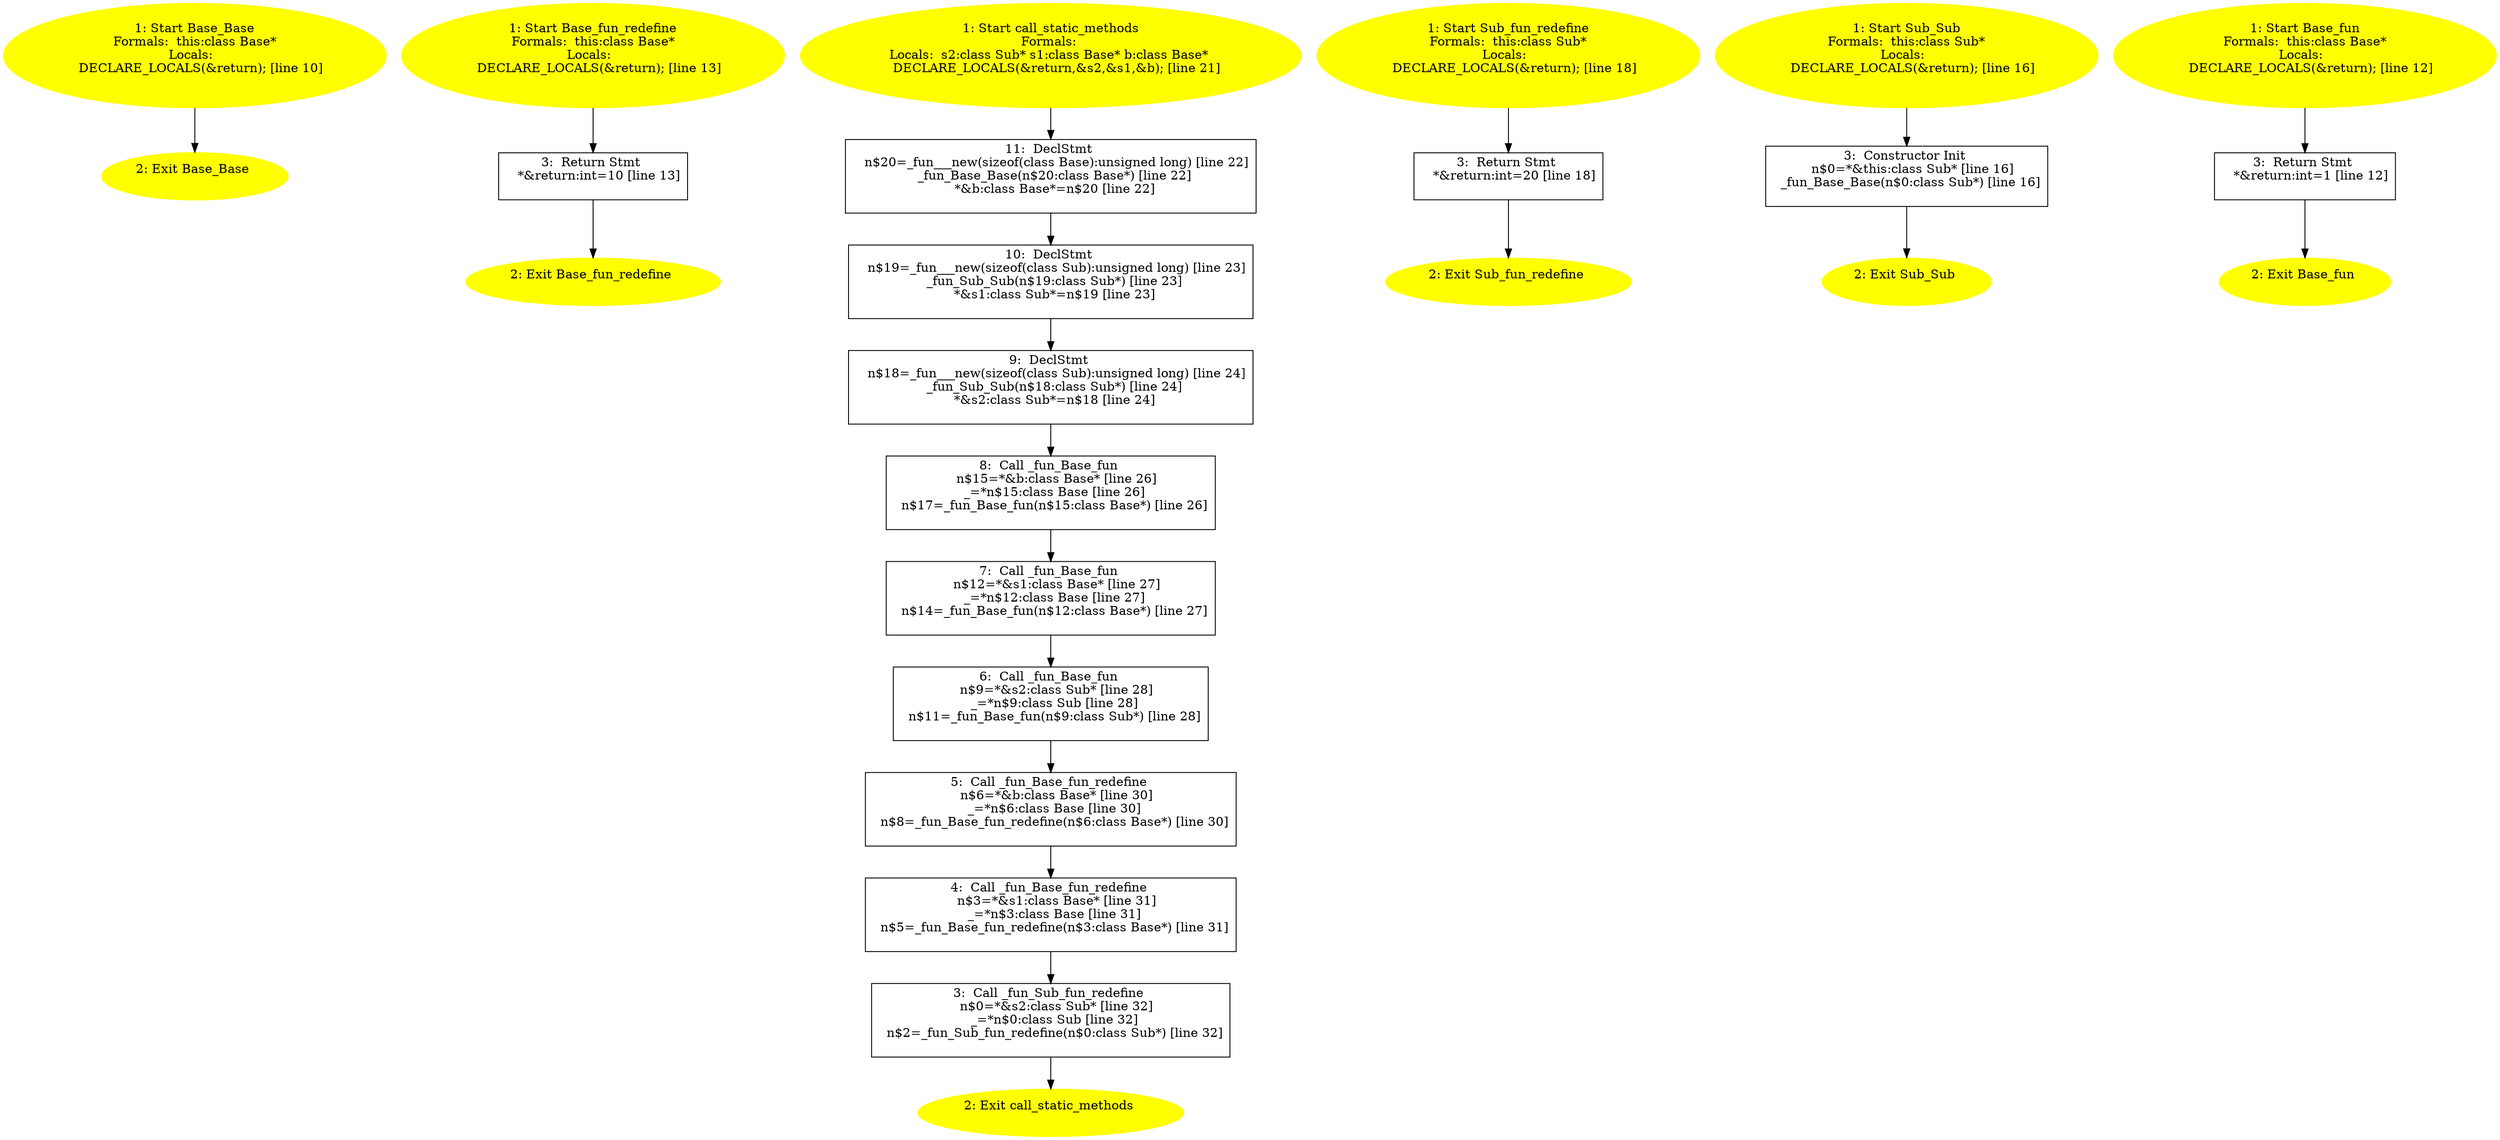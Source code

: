 /* @generated */
digraph iCFG {
"Base_Base{_ZN4BaseC1Ev}.799e983fe556198fde77c9b30f700f78_2" [label="2: Exit Base_Base \n  " color=yellow style=filled]
	

"Base_Base{_ZN4BaseC1Ev}.799e983fe556198fde77c9b30f700f78_1" [label="1: Start Base_Base\nFormals:  this:class Base*\nLocals:  \n   DECLARE_LOCALS(&return); [line 10]\n " color=yellow style=filled]
	

	 "Base_Base{_ZN4BaseC1Ev}.799e983fe556198fde77c9b30f700f78_1" -> "Base_Base{_ZN4BaseC1Ev}.799e983fe556198fde77c9b30f700f78_2" ;
"Base_fun_redefine(_ZN4Base12fun_redefineEv).e6cca72a64528085bd97e9ac4e428e27_3" [label="3:  Return Stmt \n   *&return:int=10 [line 13]\n " shape="box"]
	

	 "Base_fun_redefine(_ZN4Base12fun_redefineEv).e6cca72a64528085bd97e9ac4e428e27_3" -> "Base_fun_redefine(_ZN4Base12fun_redefineEv).e6cca72a64528085bd97e9ac4e428e27_2" ;
"Base_fun_redefine(_ZN4Base12fun_redefineEv).e6cca72a64528085bd97e9ac4e428e27_2" [label="2: Exit Base_fun_redefine \n  " color=yellow style=filled]
	

"Base_fun_redefine(_ZN4Base12fun_redefineEv).e6cca72a64528085bd97e9ac4e428e27_1" [label="1: Start Base_fun_redefine\nFormals:  this:class Base*\nLocals:  \n   DECLARE_LOCALS(&return); [line 13]\n " color=yellow style=filled]
	

	 "Base_fun_redefine(_ZN4Base12fun_redefineEv).e6cca72a64528085bd97e9ac4e428e27_1" -> "Base_fun_redefine(_ZN4Base12fun_redefineEv).e6cca72a64528085bd97e9ac4e428e27_3" ;
"call_static_methods{d41d8cd98f00b204e9800998ecf8427e_Z19call_static_methodsv}.80a5a710290bbd90a5d2eec37b51abcb_11" [label="11:  DeclStmt \n   n$20=_fun___new(sizeof(class Base):unsigned long) [line 22]\n  _fun_Base_Base(n$20:class Base*) [line 22]\n  *&b:class Base*=n$20 [line 22]\n " shape="box"]
	

	 "call_static_methods{d41d8cd98f00b204e9800998ecf8427e_Z19call_static_methodsv}.80a5a710290bbd90a5d2eec37b51abcb_11" -> "call_static_methods{d41d8cd98f00b204e9800998ecf8427e_Z19call_static_methodsv}.80a5a710290bbd90a5d2eec37b51abcb_10" ;
"call_static_methods{d41d8cd98f00b204e9800998ecf8427e_Z19call_static_methodsv}.80a5a710290bbd90a5d2eec37b51abcb_10" [label="10:  DeclStmt \n   n$19=_fun___new(sizeof(class Sub):unsigned long) [line 23]\n  _fun_Sub_Sub(n$19:class Sub*) [line 23]\n  *&s1:class Sub*=n$19 [line 23]\n " shape="box"]
	

	 "call_static_methods{d41d8cd98f00b204e9800998ecf8427e_Z19call_static_methodsv}.80a5a710290bbd90a5d2eec37b51abcb_10" -> "call_static_methods{d41d8cd98f00b204e9800998ecf8427e_Z19call_static_methodsv}.80a5a710290bbd90a5d2eec37b51abcb_9" ;
"call_static_methods{d41d8cd98f00b204e9800998ecf8427e_Z19call_static_methodsv}.80a5a710290bbd90a5d2eec37b51abcb_9" [label="9:  DeclStmt \n   n$18=_fun___new(sizeof(class Sub):unsigned long) [line 24]\n  _fun_Sub_Sub(n$18:class Sub*) [line 24]\n  *&s2:class Sub*=n$18 [line 24]\n " shape="box"]
	

	 "call_static_methods{d41d8cd98f00b204e9800998ecf8427e_Z19call_static_methodsv}.80a5a710290bbd90a5d2eec37b51abcb_9" -> "call_static_methods{d41d8cd98f00b204e9800998ecf8427e_Z19call_static_methodsv}.80a5a710290bbd90a5d2eec37b51abcb_8" ;
"call_static_methods{d41d8cd98f00b204e9800998ecf8427e_Z19call_static_methodsv}.80a5a710290bbd90a5d2eec37b51abcb_8" [label="8:  Call _fun_Base_fun \n   n$15=*&b:class Base* [line 26]\n  _=*n$15:class Base [line 26]\n  n$17=_fun_Base_fun(n$15:class Base*) [line 26]\n " shape="box"]
	

	 "call_static_methods{d41d8cd98f00b204e9800998ecf8427e_Z19call_static_methodsv}.80a5a710290bbd90a5d2eec37b51abcb_8" -> "call_static_methods{d41d8cd98f00b204e9800998ecf8427e_Z19call_static_methodsv}.80a5a710290bbd90a5d2eec37b51abcb_7" ;
"call_static_methods{d41d8cd98f00b204e9800998ecf8427e_Z19call_static_methodsv}.80a5a710290bbd90a5d2eec37b51abcb_7" [label="7:  Call _fun_Base_fun \n   n$12=*&s1:class Base* [line 27]\n  _=*n$12:class Base [line 27]\n  n$14=_fun_Base_fun(n$12:class Base*) [line 27]\n " shape="box"]
	

	 "call_static_methods{d41d8cd98f00b204e9800998ecf8427e_Z19call_static_methodsv}.80a5a710290bbd90a5d2eec37b51abcb_7" -> "call_static_methods{d41d8cd98f00b204e9800998ecf8427e_Z19call_static_methodsv}.80a5a710290bbd90a5d2eec37b51abcb_6" ;
"call_static_methods{d41d8cd98f00b204e9800998ecf8427e_Z19call_static_methodsv}.80a5a710290bbd90a5d2eec37b51abcb_6" [label="6:  Call _fun_Base_fun \n   n$9=*&s2:class Sub* [line 28]\n  _=*n$9:class Sub [line 28]\n  n$11=_fun_Base_fun(n$9:class Sub*) [line 28]\n " shape="box"]
	

	 "call_static_methods{d41d8cd98f00b204e9800998ecf8427e_Z19call_static_methodsv}.80a5a710290bbd90a5d2eec37b51abcb_6" -> "call_static_methods{d41d8cd98f00b204e9800998ecf8427e_Z19call_static_methodsv}.80a5a710290bbd90a5d2eec37b51abcb_5" ;
"call_static_methods{d41d8cd98f00b204e9800998ecf8427e_Z19call_static_methodsv}.80a5a710290bbd90a5d2eec37b51abcb_5" [label="5:  Call _fun_Base_fun_redefine \n   n$6=*&b:class Base* [line 30]\n  _=*n$6:class Base [line 30]\n  n$8=_fun_Base_fun_redefine(n$6:class Base*) [line 30]\n " shape="box"]
	

	 "call_static_methods{d41d8cd98f00b204e9800998ecf8427e_Z19call_static_methodsv}.80a5a710290bbd90a5d2eec37b51abcb_5" -> "call_static_methods{d41d8cd98f00b204e9800998ecf8427e_Z19call_static_methodsv}.80a5a710290bbd90a5d2eec37b51abcb_4" ;
"call_static_methods{d41d8cd98f00b204e9800998ecf8427e_Z19call_static_methodsv}.80a5a710290bbd90a5d2eec37b51abcb_4" [label="4:  Call _fun_Base_fun_redefine \n   n$3=*&s1:class Base* [line 31]\n  _=*n$3:class Base [line 31]\n  n$5=_fun_Base_fun_redefine(n$3:class Base*) [line 31]\n " shape="box"]
	

	 "call_static_methods{d41d8cd98f00b204e9800998ecf8427e_Z19call_static_methodsv}.80a5a710290bbd90a5d2eec37b51abcb_4" -> "call_static_methods{d41d8cd98f00b204e9800998ecf8427e_Z19call_static_methodsv}.80a5a710290bbd90a5d2eec37b51abcb_3" ;
"call_static_methods{d41d8cd98f00b204e9800998ecf8427e_Z19call_static_methodsv}.80a5a710290bbd90a5d2eec37b51abcb_3" [label="3:  Call _fun_Sub_fun_redefine \n   n$0=*&s2:class Sub* [line 32]\n  _=*n$0:class Sub [line 32]\n  n$2=_fun_Sub_fun_redefine(n$0:class Sub*) [line 32]\n " shape="box"]
	

	 "call_static_methods{d41d8cd98f00b204e9800998ecf8427e_Z19call_static_methodsv}.80a5a710290bbd90a5d2eec37b51abcb_3" -> "call_static_methods{d41d8cd98f00b204e9800998ecf8427e_Z19call_static_methodsv}.80a5a710290bbd90a5d2eec37b51abcb_2" ;
"call_static_methods{d41d8cd98f00b204e9800998ecf8427e_Z19call_static_methodsv}.80a5a710290bbd90a5d2eec37b51abcb_2" [label="2: Exit call_static_methods \n  " color=yellow style=filled]
	

"call_static_methods{d41d8cd98f00b204e9800998ecf8427e_Z19call_static_methodsv}.80a5a710290bbd90a5d2eec37b51abcb_1" [label="1: Start call_static_methods\nFormals: \nLocals:  s2:class Sub* s1:class Base* b:class Base* \n   DECLARE_LOCALS(&return,&s2,&s1,&b); [line 21]\n " color=yellow style=filled]
	

	 "call_static_methods{d41d8cd98f00b204e9800998ecf8427e_Z19call_static_methodsv}.80a5a710290bbd90a5d2eec37b51abcb_1" -> "call_static_methods{d41d8cd98f00b204e9800998ecf8427e_Z19call_static_methodsv}.80a5a710290bbd90a5d2eec37b51abcb_11" ;
"Sub_fun_redefine(_ZN3Sub12fun_redefineEv).cd5594f3acb5f58c8bda7bc3a68fc82a_3" [label="3:  Return Stmt \n   *&return:int=20 [line 18]\n " shape="box"]
	

	 "Sub_fun_redefine(_ZN3Sub12fun_redefineEv).cd5594f3acb5f58c8bda7bc3a68fc82a_3" -> "Sub_fun_redefine(_ZN3Sub12fun_redefineEv).cd5594f3acb5f58c8bda7bc3a68fc82a_2" ;
"Sub_fun_redefine(_ZN3Sub12fun_redefineEv).cd5594f3acb5f58c8bda7bc3a68fc82a_2" [label="2: Exit Sub_fun_redefine \n  " color=yellow style=filled]
	

"Sub_fun_redefine(_ZN3Sub12fun_redefineEv).cd5594f3acb5f58c8bda7bc3a68fc82a_1" [label="1: Start Sub_fun_redefine\nFormals:  this:class Sub*\nLocals:  \n   DECLARE_LOCALS(&return); [line 18]\n " color=yellow style=filled]
	

	 "Sub_fun_redefine(_ZN3Sub12fun_redefineEv).cd5594f3acb5f58c8bda7bc3a68fc82a_1" -> "Sub_fun_redefine(_ZN3Sub12fun_redefineEv).cd5594f3acb5f58c8bda7bc3a68fc82a_3" ;
"Sub_Sub{_ZN3SubC1Ev}.d327e31057534de7292231d2c792f599_3" [label="3:  Constructor Init \n   n$0=*&this:class Sub* [line 16]\n  _fun_Base_Base(n$0:class Sub*) [line 16]\n " shape="box"]
	

	 "Sub_Sub{_ZN3SubC1Ev}.d327e31057534de7292231d2c792f599_3" -> "Sub_Sub{_ZN3SubC1Ev}.d327e31057534de7292231d2c792f599_2" ;
"Sub_Sub{_ZN3SubC1Ev}.d327e31057534de7292231d2c792f599_2" [label="2: Exit Sub_Sub \n  " color=yellow style=filled]
	

"Sub_Sub{_ZN3SubC1Ev}.d327e31057534de7292231d2c792f599_1" [label="1: Start Sub_Sub\nFormals:  this:class Sub*\nLocals:  \n   DECLARE_LOCALS(&return); [line 16]\n " color=yellow style=filled]
	

	 "Sub_Sub{_ZN3SubC1Ev}.d327e31057534de7292231d2c792f599_1" -> "Sub_Sub{_ZN3SubC1Ev}.d327e31057534de7292231d2c792f599_3" ;
"Base_fun(_ZN4Base3funEv).5291f62e433dd838b82ff4ba6204f568_3" [label="3:  Return Stmt \n   *&return:int=1 [line 12]\n " shape="box"]
	

	 "Base_fun(_ZN4Base3funEv).5291f62e433dd838b82ff4ba6204f568_3" -> "Base_fun(_ZN4Base3funEv).5291f62e433dd838b82ff4ba6204f568_2" ;
"Base_fun(_ZN4Base3funEv).5291f62e433dd838b82ff4ba6204f568_2" [label="2: Exit Base_fun \n  " color=yellow style=filled]
	

"Base_fun(_ZN4Base3funEv).5291f62e433dd838b82ff4ba6204f568_1" [label="1: Start Base_fun\nFormals:  this:class Base*\nLocals:  \n   DECLARE_LOCALS(&return); [line 12]\n " color=yellow style=filled]
	

	 "Base_fun(_ZN4Base3funEv).5291f62e433dd838b82ff4ba6204f568_1" -> "Base_fun(_ZN4Base3funEv).5291f62e433dd838b82ff4ba6204f568_3" ;
}
